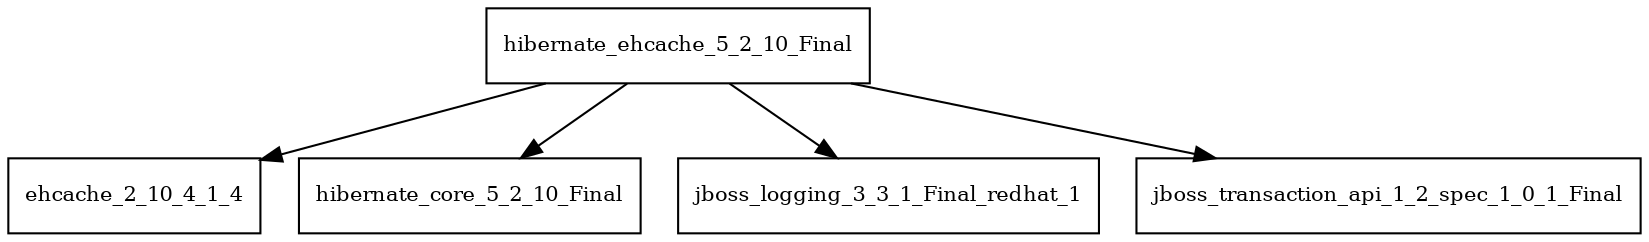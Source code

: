 digraph hibernate_ehcache_5_2_10_Final_dependencies {
  node [shape = box, fontsize=10.0];
  hibernate_ehcache_5_2_10_Final -> ehcache_2_10_4_1_4;
  hibernate_ehcache_5_2_10_Final -> hibernate_core_5_2_10_Final;
  hibernate_ehcache_5_2_10_Final -> jboss_logging_3_3_1_Final_redhat_1;
  hibernate_ehcache_5_2_10_Final -> jboss_transaction_api_1_2_spec_1_0_1_Final;
}
